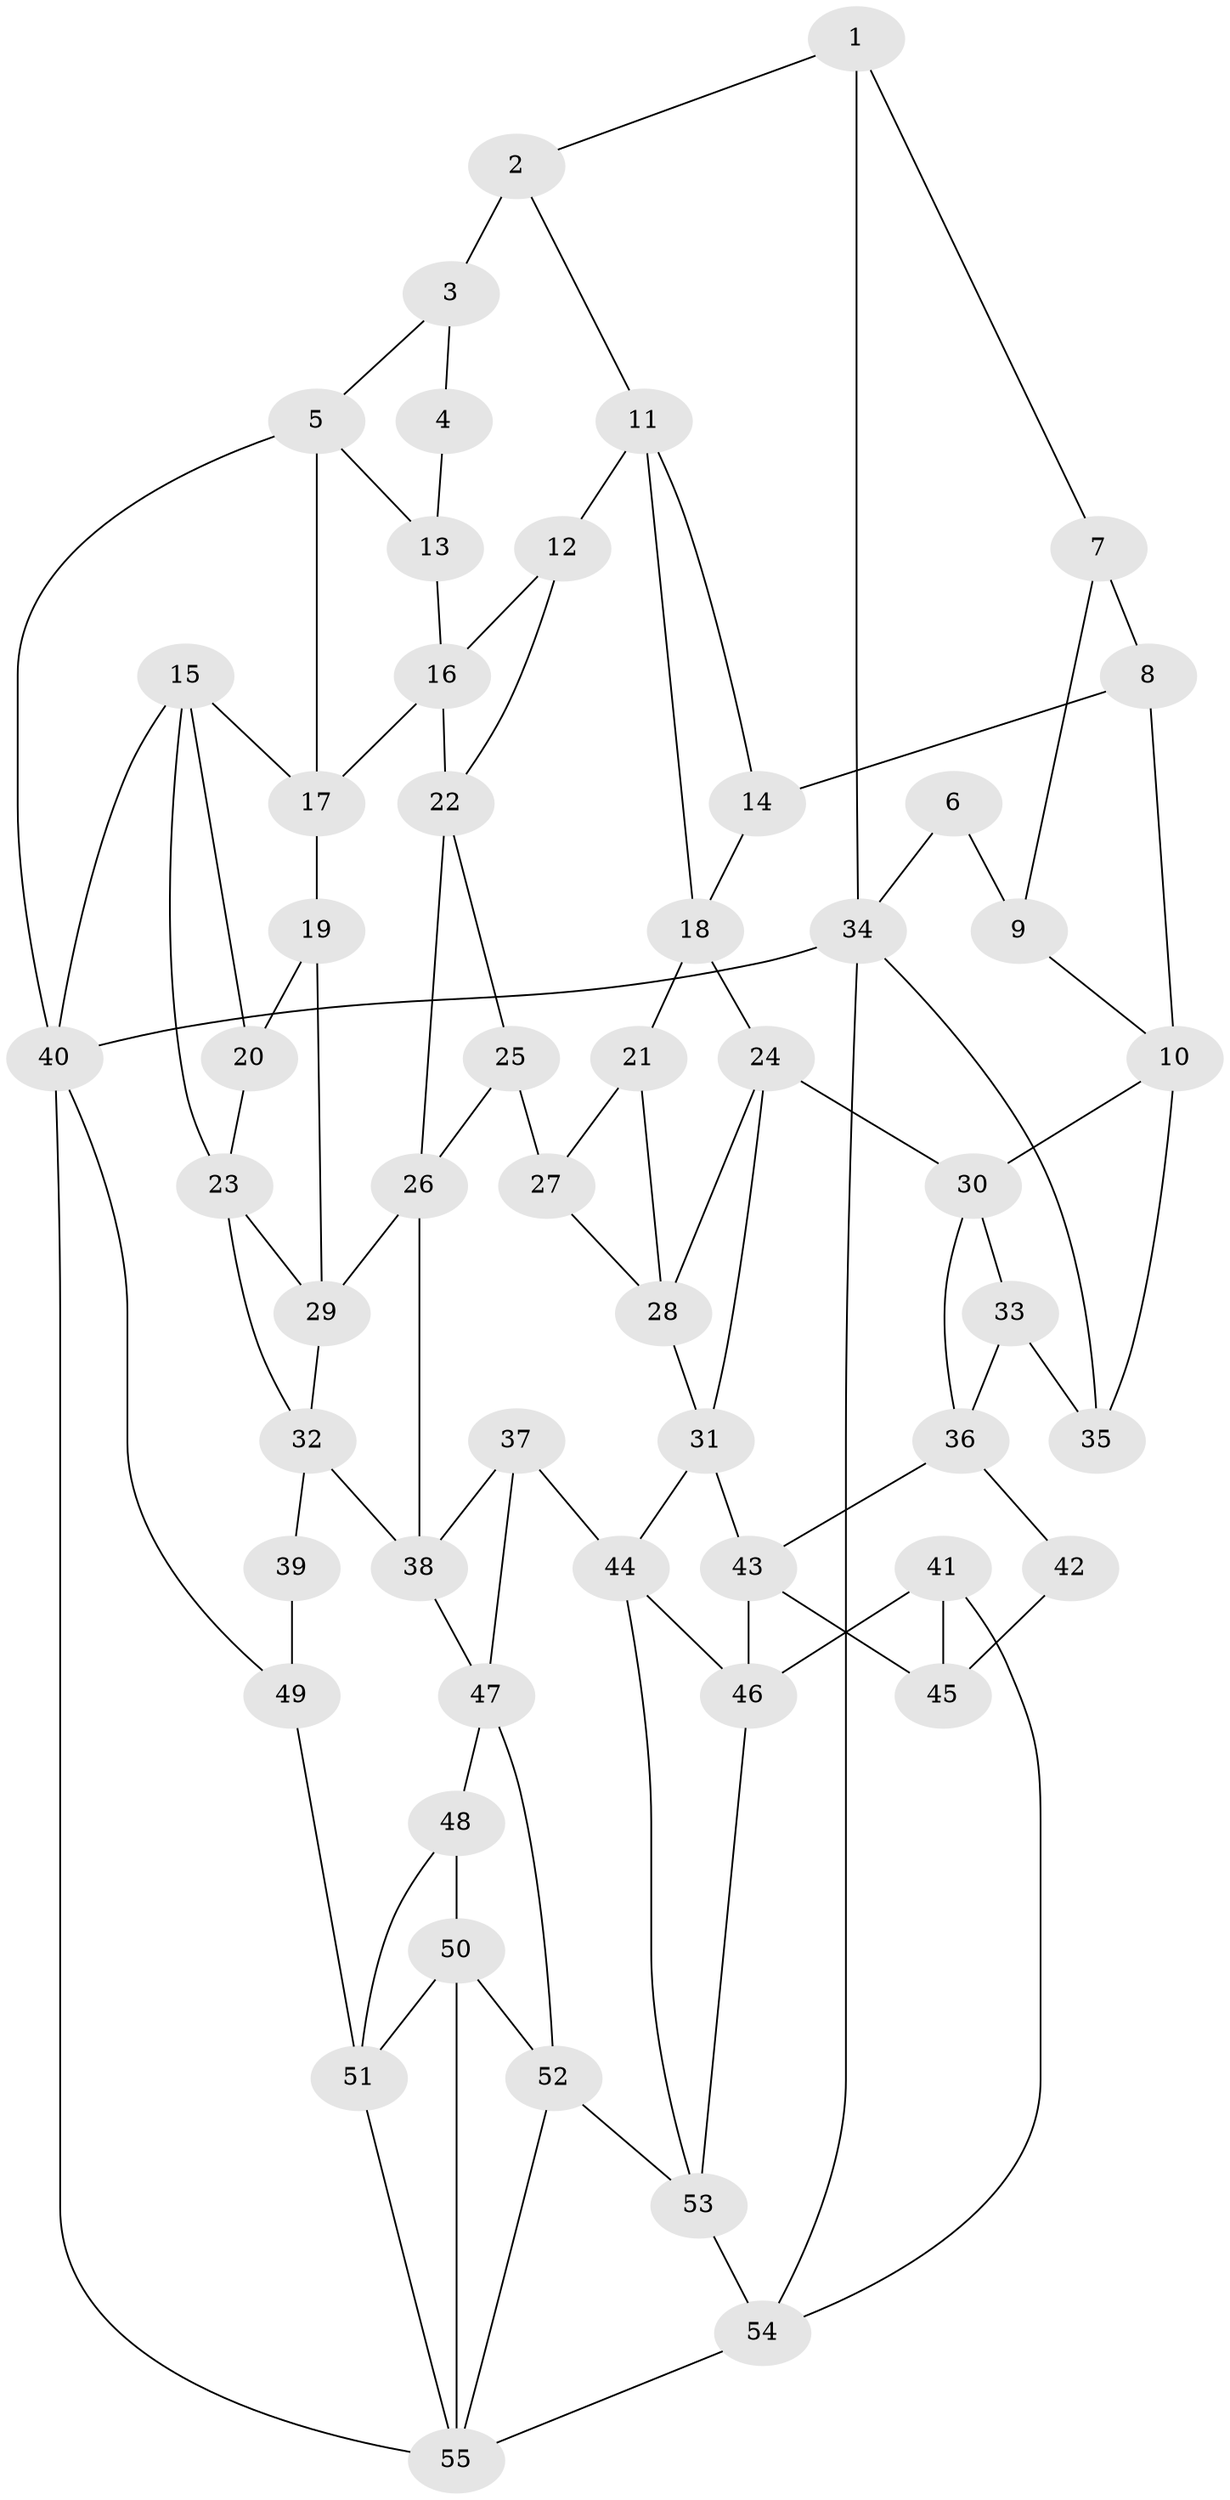 // original degree distribution, {3: 0.01818181818181818, 5: 0.4909090909090909, 4: 0.2545454545454545, 6: 0.23636363636363636}
// Generated by graph-tools (version 1.1) at 2025/03/03/09/25 03:03:16]
// undirected, 55 vertices, 97 edges
graph export_dot {
graph [start="1"]
  node [color=gray90,style=filled];
  1;
  2;
  3;
  4;
  5;
  6;
  7;
  8;
  9;
  10;
  11;
  12;
  13;
  14;
  15;
  16;
  17;
  18;
  19;
  20;
  21;
  22;
  23;
  24;
  25;
  26;
  27;
  28;
  29;
  30;
  31;
  32;
  33;
  34;
  35;
  36;
  37;
  38;
  39;
  40;
  41;
  42;
  43;
  44;
  45;
  46;
  47;
  48;
  49;
  50;
  51;
  52;
  53;
  54;
  55;
  1 -- 2 [weight=1.0];
  1 -- 7 [weight=1.0];
  1 -- 34 [weight=1.0];
  2 -- 3 [weight=2.0];
  2 -- 11 [weight=1.0];
  3 -- 4 [weight=1.0];
  3 -- 5 [weight=1.0];
  4 -- 13 [weight=2.0];
  5 -- 13 [weight=1.0];
  5 -- 17 [weight=1.0];
  5 -- 40 [weight=1.0];
  6 -- 9 [weight=2.0];
  6 -- 34 [weight=1.0];
  7 -- 8 [weight=2.0];
  7 -- 9 [weight=1.0];
  8 -- 10 [weight=1.0];
  8 -- 14 [weight=1.0];
  9 -- 10 [weight=1.0];
  10 -- 30 [weight=1.0];
  10 -- 35 [weight=1.0];
  11 -- 12 [weight=1.0];
  11 -- 14 [weight=1.0];
  11 -- 18 [weight=1.0];
  12 -- 16 [weight=1.0];
  12 -- 22 [weight=1.0];
  13 -- 16 [weight=1.0];
  14 -- 18 [weight=1.0];
  15 -- 17 [weight=1.0];
  15 -- 20 [weight=1.0];
  15 -- 23 [weight=1.0];
  15 -- 40 [weight=1.0];
  16 -- 17 [weight=1.0];
  16 -- 22 [weight=1.0];
  17 -- 19 [weight=1.0];
  18 -- 21 [weight=1.0];
  18 -- 24 [weight=1.0];
  19 -- 20 [weight=2.0];
  19 -- 29 [weight=1.0];
  20 -- 23 [weight=1.0];
  21 -- 27 [weight=1.0];
  21 -- 28 [weight=1.0];
  22 -- 25 [weight=1.0];
  22 -- 26 [weight=1.0];
  23 -- 29 [weight=1.0];
  23 -- 32 [weight=1.0];
  24 -- 28 [weight=1.0];
  24 -- 30 [weight=1.0];
  24 -- 31 [weight=1.0];
  25 -- 26 [weight=1.0];
  25 -- 27 [weight=2.0];
  26 -- 29 [weight=1.0];
  26 -- 38 [weight=1.0];
  27 -- 28 [weight=1.0];
  28 -- 31 [weight=1.0];
  29 -- 32 [weight=1.0];
  30 -- 33 [weight=1.0];
  30 -- 36 [weight=1.0];
  31 -- 43 [weight=1.0];
  31 -- 44 [weight=1.0];
  32 -- 38 [weight=1.0];
  32 -- 39 [weight=1.0];
  33 -- 35 [weight=2.0];
  33 -- 36 [weight=1.0];
  34 -- 35 [weight=1.0];
  34 -- 40 [weight=2.0];
  34 -- 54 [weight=1.0];
  36 -- 42 [weight=1.0];
  36 -- 43 [weight=1.0];
  37 -- 38 [weight=1.0];
  37 -- 44 [weight=1.0];
  37 -- 47 [weight=1.0];
  38 -- 47 [weight=1.0];
  39 -- 49 [weight=2.0];
  40 -- 49 [weight=1.0];
  40 -- 55 [weight=1.0];
  41 -- 45 [weight=1.0];
  41 -- 46 [weight=1.0];
  41 -- 54 [weight=1.0];
  42 -- 45 [weight=2.0];
  43 -- 45 [weight=1.0];
  43 -- 46 [weight=1.0];
  44 -- 46 [weight=1.0];
  44 -- 53 [weight=1.0];
  46 -- 53 [weight=1.0];
  47 -- 48 [weight=1.0];
  47 -- 52 [weight=1.0];
  48 -- 50 [weight=1.0];
  48 -- 51 [weight=1.0];
  49 -- 51 [weight=1.0];
  50 -- 51 [weight=1.0];
  50 -- 52 [weight=1.0];
  50 -- 55 [weight=1.0];
  51 -- 55 [weight=1.0];
  52 -- 53 [weight=1.0];
  52 -- 55 [weight=1.0];
  53 -- 54 [weight=1.0];
  54 -- 55 [weight=1.0];
}
